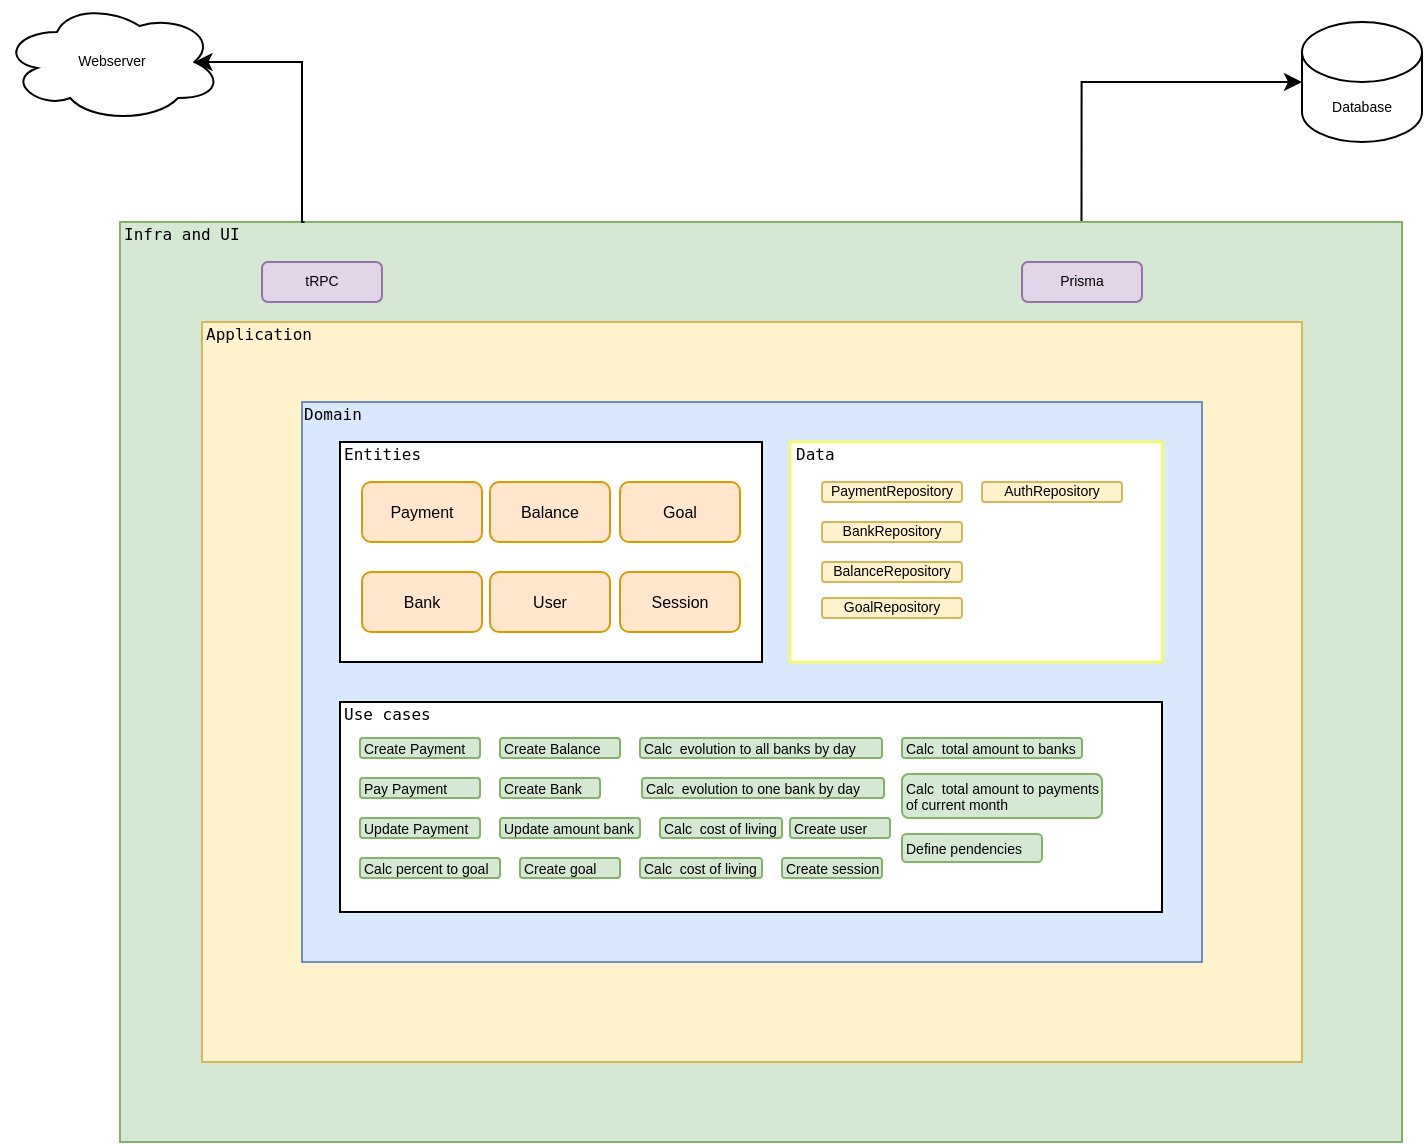 <mxfile version="20.6.0" type="github">
  <diagram id="ISA0RliEs95sBQLsU-8t" name="Arch">
    <mxGraphModel dx="1191" dy="700" grid="1" gridSize="10" guides="1" tooltips="1" connect="1" arrows="1" fold="1" page="1" pageScale="1" pageWidth="827" pageHeight="1169" math="0" shadow="0">
      <root>
        <mxCell id="0" />
        <mxCell id="1" parent="0" />
        <mxCell id="tAZ_Iq-ewTHzRRfz_yyl-39" style="edgeStyle=orthogonalEdgeStyle;rounded=0;orthogonalLoop=1;jettySize=auto;html=1;exitX=0.75;exitY=0;exitDx=0;exitDy=0;entryX=0;entryY=0.5;entryDx=0;entryDy=0;entryPerimeter=0;fontSize=7;movable=0;resizable=0;rotatable=0;deletable=0;editable=0;connectable=0;" edge="1" parent="1" source="tAZ_Iq-ewTHzRRfz_yyl-33" target="tAZ_Iq-ewTHzRRfz_yyl-36">
          <mxGeometry relative="1" as="geometry" />
        </mxCell>
        <mxCell id="tAZ_Iq-ewTHzRRfz_yyl-33" value="" style="rounded=0;whiteSpace=wrap;html=1;strokeColor=#82b366;strokeWidth=1;fontSize=7;fillColor=#d5e8d4;movable=0;resizable=0;rotatable=0;deletable=0;editable=0;connectable=0;" vertex="1" parent="1">
          <mxGeometry x="99" y="280" width="641" height="460" as="geometry" />
        </mxCell>
        <mxCell id="tAZ_Iq-ewTHzRRfz_yyl-30" value="" style="rounded=0;whiteSpace=wrap;html=1;strokeColor=#d6b656;strokeWidth=1;fontSize=7;fillColor=#fff2cc;movable=0;resizable=0;rotatable=0;deletable=0;editable=0;connectable=0;" vertex="1" parent="1">
          <mxGeometry x="140" y="330" width="550" height="370" as="geometry" />
        </mxCell>
        <mxCell id="n00wNhqkPWvZWgpfJ0ZG-1" value="&lt;pre style=&quot;line-height: 0%;&quot;&gt;&lt;br&gt;&lt;/pre&gt;&lt;pre style=&quot;line-height: 0%;&quot;&gt;&lt;br&gt;&lt;/pre&gt;" style="rounded=0;whiteSpace=wrap;html=1;fillColor=#dae8fc;strokeColor=#6c8ebf;align=left;movable=0;resizable=0;rotatable=0;deletable=0;editable=0;connectable=0;" parent="1" vertex="1">
          <mxGeometry x="190" y="370" width="450" height="280" as="geometry" />
        </mxCell>
        <mxCell id="n00wNhqkPWvZWgpfJ0ZG-10" value="" style="rounded=0;whiteSpace=wrap;html=1;fontSize=8;movable=0;resizable=0;rotatable=0;deletable=0;editable=0;connectable=0;" parent="1" vertex="1">
          <mxGeometry x="209" y="390" width="211" height="110" as="geometry" />
        </mxCell>
        <mxCell id="n00wNhqkPWvZWgpfJ0ZG-2" value="&lt;pre&gt;&lt;font style=&quot;font-size: 8px;&quot;&gt;Domain&lt;/font&gt;&lt;/pre&gt;" style="text;html=1;strokeColor=none;fillColor=none;align=left;verticalAlign=middle;whiteSpace=wrap;rounded=0;fontSize=11;movable=0;resizable=0;rotatable=0;deletable=0;editable=0;connectable=0;" parent="1" vertex="1">
          <mxGeometry x="189" y="370" width="451" height="10" as="geometry" />
        </mxCell>
        <mxCell id="n00wNhqkPWvZWgpfJ0ZG-5" value="Payment" style="rounded=1;whiteSpace=wrap;html=1;fontSize=8;fillColor=#ffe6cc;strokeColor=#d79b00;movable=0;resizable=0;rotatable=0;deletable=0;editable=0;connectable=0;" parent="1" vertex="1">
          <mxGeometry x="220" y="410" width="60" height="30" as="geometry" />
        </mxCell>
        <mxCell id="n00wNhqkPWvZWgpfJ0ZG-6" value="Balance" style="rounded=1;whiteSpace=wrap;html=1;fontSize=8;fillColor=#ffe6cc;strokeColor=#d79b00;movable=0;resizable=0;rotatable=0;deletable=0;editable=0;connectable=0;" parent="1" vertex="1">
          <mxGeometry x="284" y="410" width="60" height="30" as="geometry" />
        </mxCell>
        <mxCell id="n00wNhqkPWvZWgpfJ0ZG-7" value="Bank" style="rounded=1;whiteSpace=wrap;html=1;fontSize=8;fillColor=#ffe6cc;strokeColor=#d79b00;movable=0;resizable=0;rotatable=0;deletable=0;editable=0;connectable=0;" parent="1" vertex="1">
          <mxGeometry x="220" y="455" width="60" height="30" as="geometry" />
        </mxCell>
        <mxCell id="n00wNhqkPWvZWgpfJ0ZG-8" value="User" style="rounded=1;whiteSpace=wrap;html=1;fontSize=8;fillColor=#ffe6cc;strokeColor=#d79b00;movable=0;resizable=0;rotatable=0;deletable=0;editable=0;connectable=0;" parent="1" vertex="1">
          <mxGeometry x="284" y="455" width="60" height="30" as="geometry" />
        </mxCell>
        <mxCell id="n00wNhqkPWvZWgpfJ0ZG-11" value="&lt;pre&gt;&lt;span style=&quot;font-size: 8px;&quot;&gt;Entities&lt;/span&gt;&lt;/pre&gt;" style="text;html=1;strokeColor=none;fillColor=none;align=left;verticalAlign=middle;whiteSpace=wrap;rounded=0;fontSize=11;movable=0;resizable=0;rotatable=0;deletable=0;editable=0;connectable=0;" parent="1" vertex="1">
          <mxGeometry x="209" y="390" width="211" height="10" as="geometry" />
        </mxCell>
        <mxCell id="n00wNhqkPWvZWgpfJ0ZG-19" value="" style="rounded=0;whiteSpace=wrap;html=1;fontSize=8;movable=0;resizable=0;rotatable=0;deletable=0;editable=0;connectable=0;" parent="1" vertex="1">
          <mxGeometry x="209" y="520" width="411" height="105" as="geometry" />
        </mxCell>
        <mxCell id="n00wNhqkPWvZWgpfJ0ZG-24" value="&lt;pre&gt;&lt;span style=&quot;font-size: 8px;&quot;&gt;Use cases&lt;/span&gt;&lt;/pre&gt;" style="text;html=1;strokeColor=none;fillColor=none;align=left;verticalAlign=middle;whiteSpace=wrap;rounded=0;fontSize=11;movable=0;resizable=0;rotatable=0;deletable=0;editable=0;connectable=0;" parent="1" vertex="1">
          <mxGeometry x="209" y="520" width="160" height="10" as="geometry" />
        </mxCell>
        <mxCell id="tAZ_Iq-ewTHzRRfz_yyl-3" value="&lt;font style=&quot;font-size: 7px;&quot;&gt;Create Payment&lt;/font&gt;" style="rounded=1;whiteSpace=wrap;html=1;fillColor=#d5e8d4;strokeColor=#82b366;align=left;gradientColor=none;strokeWidth=1;spacing=2;spacingTop=-3;movable=0;resizable=0;rotatable=0;deletable=0;editable=0;connectable=0;" vertex="1" parent="1">
          <mxGeometry x="219" y="538" width="60" height="10" as="geometry" />
        </mxCell>
        <mxCell id="tAZ_Iq-ewTHzRRfz_yyl-4" value="&lt;font style=&quot;font-size: 7px;&quot;&gt;Pay Payment&lt;/font&gt;" style="rounded=1;whiteSpace=wrap;html=1;fillColor=#d5e8d4;strokeColor=#82b366;align=left;gradientColor=none;strokeWidth=1;spacing=2;spacingTop=-3;movable=0;resizable=0;rotatable=0;deletable=0;editable=0;connectable=0;" vertex="1" parent="1">
          <mxGeometry x="219" y="558" width="60" height="10" as="geometry" />
        </mxCell>
        <mxCell id="tAZ_Iq-ewTHzRRfz_yyl-5" value="&lt;font style=&quot;font-size: 7px;&quot;&gt;Update Payment&lt;/font&gt;" style="rounded=1;whiteSpace=wrap;html=1;fillColor=#d5e8d4;strokeColor=#82b366;align=left;gradientColor=none;strokeWidth=1;spacing=2;spacingTop=-3;movable=0;resizable=0;rotatable=0;deletable=0;editable=0;connectable=0;" vertex="1" parent="1">
          <mxGeometry x="219" y="578" width="60" height="10" as="geometry" />
        </mxCell>
        <mxCell id="tAZ_Iq-ewTHzRRfz_yyl-6" value="&lt;font style=&quot;font-size: 7px;&quot;&gt;Create Balance&lt;/font&gt;" style="rounded=1;whiteSpace=wrap;html=1;fillColor=#d5e8d4;strokeColor=#82b366;align=left;gradientColor=none;strokeWidth=1;spacing=2;spacingTop=-3;movable=0;resizable=0;rotatable=0;deletable=0;editable=0;connectable=0;" vertex="1" parent="1">
          <mxGeometry x="289" y="538" width="60" height="10" as="geometry" />
        </mxCell>
        <mxCell id="tAZ_Iq-ewTHzRRfz_yyl-7" value="&lt;font style=&quot;font-size: 7px;&quot;&gt;Create Bank&lt;/font&gt;" style="rounded=1;whiteSpace=wrap;html=1;fillColor=#d5e8d4;strokeColor=#82b366;align=left;gradientColor=none;strokeWidth=1;spacing=2;spacingTop=-3;movable=0;resizable=0;rotatable=0;deletable=0;editable=0;connectable=0;" vertex="1" parent="1">
          <mxGeometry x="289" y="558" width="50" height="10" as="geometry" />
        </mxCell>
        <mxCell id="tAZ_Iq-ewTHzRRfz_yyl-8" value="&lt;font style=&quot;font-size: 7px;&quot;&gt;Update amount bank&lt;/font&gt;" style="rounded=1;whiteSpace=wrap;html=1;fillColor=#d5e8d4;strokeColor=#82b366;align=left;gradientColor=none;strokeWidth=1;spacing=2;spacingTop=-3;movable=0;resizable=0;rotatable=0;deletable=0;editable=0;connectable=0;" vertex="1" parent="1">
          <mxGeometry x="289" y="578" width="70" height="10" as="geometry" />
        </mxCell>
        <mxCell id="tAZ_Iq-ewTHzRRfz_yyl-9" value="&lt;span style=&quot;font-size: 7px;&quot;&gt;Create goal&lt;/span&gt;" style="rounded=1;whiteSpace=wrap;html=1;fillColor=#d5e8d4;strokeColor=#82b366;align=left;gradientColor=none;strokeWidth=1;spacing=2;spacingTop=-3;movable=0;resizable=0;rotatable=0;deletable=0;editable=0;connectable=0;" vertex="1" parent="1">
          <mxGeometry x="299" y="598" width="50" height="10" as="geometry" />
        </mxCell>
        <mxCell id="tAZ_Iq-ewTHzRRfz_yyl-10" value="Session" style="rounded=1;whiteSpace=wrap;html=1;fontSize=8;fillColor=#ffe6cc;strokeColor=#d79b00;movable=0;resizable=0;rotatable=0;deletable=0;editable=0;connectable=0;" vertex="1" parent="1">
          <mxGeometry x="349" y="455" width="60" height="30" as="geometry" />
        </mxCell>
        <mxCell id="tAZ_Iq-ewTHzRRfz_yyl-11" value="Goal" style="rounded=1;whiteSpace=wrap;html=1;fontSize=8;fillColor=#ffe6cc;strokeColor=#d79b00;movable=0;resizable=0;rotatable=0;deletable=0;editable=0;connectable=0;" vertex="1" parent="1">
          <mxGeometry x="349" y="410" width="60" height="30" as="geometry" />
        </mxCell>
        <mxCell id="tAZ_Iq-ewTHzRRfz_yyl-12" value="&lt;span style=&quot;font-size: 7px;&quot;&gt;Calc percent to goal&lt;/span&gt;" style="rounded=1;whiteSpace=wrap;html=1;fillColor=#d5e8d4;strokeColor=#82b366;align=left;gradientColor=none;strokeWidth=1;spacing=2;spacingTop=-3;movable=0;resizable=0;rotatable=0;deletable=0;editable=0;connectable=0;" vertex="1" parent="1">
          <mxGeometry x="219" y="598" width="70" height="10" as="geometry" />
        </mxCell>
        <mxCell id="tAZ_Iq-ewTHzRRfz_yyl-13" value="&lt;span style=&quot;font-size: 7px;&quot;&gt;Calc&amp;nbsp; evolution to all banks by day&lt;/span&gt;" style="rounded=1;whiteSpace=wrap;html=1;fillColor=#d5e8d4;strokeColor=#82b366;align=left;gradientColor=none;strokeWidth=1;spacing=2;spacingTop=-3;movable=0;resizable=0;rotatable=0;deletable=0;editable=0;connectable=0;" vertex="1" parent="1">
          <mxGeometry x="359" y="538" width="121" height="10" as="geometry" />
        </mxCell>
        <mxCell id="tAZ_Iq-ewTHzRRfz_yyl-14" value="&lt;span style=&quot;font-size: 7px;&quot;&gt;Calc&amp;nbsp; evolution to one bank by day&lt;/span&gt;" style="rounded=1;whiteSpace=wrap;html=1;fillColor=#d5e8d4;strokeColor=#82b366;align=left;gradientColor=none;strokeWidth=1;spacing=2;spacingTop=-3;movable=0;resizable=0;rotatable=0;deletable=0;editable=0;connectable=0;" vertex="1" parent="1">
          <mxGeometry x="360" y="558" width="121" height="10" as="geometry" />
        </mxCell>
        <mxCell id="tAZ_Iq-ewTHzRRfz_yyl-15" value="&lt;span style=&quot;font-size: 7px;&quot;&gt;Calc&amp;nbsp; cost of living&lt;/span&gt;" style="rounded=1;whiteSpace=wrap;html=1;fillColor=#d5e8d4;strokeColor=#82b366;align=left;gradientColor=none;strokeWidth=1;spacing=2;spacingTop=-3;movable=0;resizable=0;rotatable=0;deletable=0;editable=0;connectable=0;" vertex="1" parent="1">
          <mxGeometry x="369" y="578" width="61" height="10" as="geometry" />
        </mxCell>
        <mxCell id="tAZ_Iq-ewTHzRRfz_yyl-16" value="&lt;span style=&quot;font-size: 7px;&quot;&gt;Calc&amp;nbsp; cost of living&lt;/span&gt;" style="rounded=1;whiteSpace=wrap;html=1;fillColor=#d5e8d4;strokeColor=#82b366;align=left;gradientColor=none;strokeWidth=1;spacing=2;spacingTop=-3;movable=0;resizable=0;rotatable=0;deletable=0;editable=0;connectable=0;" vertex="1" parent="1">
          <mxGeometry x="359" y="598" width="61" height="10" as="geometry" />
        </mxCell>
        <mxCell id="tAZ_Iq-ewTHzRRfz_yyl-17" value="&lt;span style=&quot;font-size: 7px;&quot;&gt;Calc&amp;nbsp; total amount to banks&lt;/span&gt;" style="rounded=1;whiteSpace=wrap;html=1;fillColor=#d5e8d4;strokeColor=#82b366;align=left;gradientColor=none;strokeWidth=1;spacing=2;spacingTop=-3;movable=0;resizable=0;rotatable=0;deletable=0;editable=0;connectable=0;" vertex="1" parent="1">
          <mxGeometry x="490" y="538" width="90" height="10" as="geometry" />
        </mxCell>
        <mxCell id="tAZ_Iq-ewTHzRRfz_yyl-18" value="&lt;p style=&quot;line-height: 50%;&quot;&gt;&lt;span style=&quot;font-size: 7px;&quot;&gt;Calc&amp;nbsp; total amount to payments of current month&lt;/span&gt;&lt;/p&gt;" style="rounded=1;whiteSpace=wrap;html=1;fillColor=#d5e8d4;strokeColor=#82b366;align=left;gradientColor=none;strokeWidth=1;spacing=2;spacingTop=-3;verticalAlign=middle;movable=0;resizable=0;rotatable=0;deletable=0;editable=0;connectable=0;" vertex="1" parent="1">
          <mxGeometry x="490" y="556" width="100" height="22" as="geometry" />
        </mxCell>
        <mxCell id="tAZ_Iq-ewTHzRRfz_yyl-19" value="&lt;p style=&quot;line-height: 50%;&quot;&gt;&lt;span style=&quot;font-size: 7px;&quot;&gt;Define pendencies&lt;/span&gt;&lt;/p&gt;" style="rounded=1;whiteSpace=wrap;html=1;fillColor=#d5e8d4;strokeColor=#82b366;align=left;gradientColor=none;strokeWidth=1;spacing=2;spacingTop=-3;verticalAlign=middle;movable=0;resizable=0;rotatable=0;deletable=0;editable=0;connectable=0;" vertex="1" parent="1">
          <mxGeometry x="490" y="586" width="70" height="14" as="geometry" />
        </mxCell>
        <mxCell id="tAZ_Iq-ewTHzRRfz_yyl-20" value="&lt;span style=&quot;font-size: 7px;&quot;&gt;Create user&lt;/span&gt;" style="rounded=1;whiteSpace=wrap;html=1;fillColor=#d5e8d4;strokeColor=#82b366;align=left;gradientColor=none;strokeWidth=1;spacing=2;spacingTop=-3;movable=0;resizable=0;rotatable=0;deletable=0;editable=0;connectable=0;" vertex="1" parent="1">
          <mxGeometry x="434" y="578" width="50" height="10" as="geometry" />
        </mxCell>
        <mxCell id="tAZ_Iq-ewTHzRRfz_yyl-21" value="&lt;span style=&quot;font-size: 7px;&quot;&gt;Create session&lt;/span&gt;" style="rounded=1;whiteSpace=wrap;html=1;fillColor=#d5e8d4;strokeColor=#82b366;align=left;gradientColor=none;strokeWidth=1;spacing=2;spacingTop=-3;movable=0;resizable=0;rotatable=0;deletable=0;editable=0;connectable=0;" vertex="1" parent="1">
          <mxGeometry x="430" y="598" width="50" height="10" as="geometry" />
        </mxCell>
        <mxCell id="tAZ_Iq-ewTHzRRfz_yyl-22" value="" style="rounded=0;whiteSpace=wrap;html=1;strokeWidth=1;fontSize=7;gradientColor=none;strokeColor=#FFFF33;movable=0;resizable=0;rotatable=0;deletable=0;editable=0;connectable=0;" vertex="1" parent="1">
          <mxGeometry x="434" y="390" width="186" height="110" as="geometry" />
        </mxCell>
        <mxCell id="tAZ_Iq-ewTHzRRfz_yyl-23" value="&lt;pre&gt;&lt;span style=&quot;font-size: 8px;&quot;&gt;Data&lt;/span&gt;&lt;/pre&gt;" style="text;html=1;strokeColor=none;fillColor=none;align=left;verticalAlign=middle;whiteSpace=wrap;rounded=0;fontSize=11;movable=0;resizable=0;rotatable=0;deletable=0;editable=0;connectable=0;" vertex="1" parent="1">
          <mxGeometry x="434.5" y="390" width="185.5" height="10" as="geometry" />
        </mxCell>
        <mxCell id="tAZ_Iq-ewTHzRRfz_yyl-24" value="PaymentRepository" style="rounded=1;whiteSpace=wrap;html=1;strokeColor=#d6b656;strokeWidth=1;fontSize=7;fillColor=#fff2cc;movable=0;resizable=0;rotatable=0;deletable=0;editable=0;connectable=0;" vertex="1" parent="1">
          <mxGeometry x="450" y="410" width="70" height="10" as="geometry" />
        </mxCell>
        <mxCell id="tAZ_Iq-ewTHzRRfz_yyl-25" value="BankRepository" style="rounded=1;whiteSpace=wrap;html=1;strokeColor=#d6b656;strokeWidth=1;fontSize=7;fillColor=#fff2cc;movable=0;resizable=0;rotatable=0;deletable=0;editable=0;connectable=0;" vertex="1" parent="1">
          <mxGeometry x="450" y="430" width="70" height="10" as="geometry" />
        </mxCell>
        <mxCell id="tAZ_Iq-ewTHzRRfz_yyl-26" value="BalanceRepository" style="rounded=1;whiteSpace=wrap;html=1;strokeColor=#d6b656;strokeWidth=1;fontSize=7;fillColor=#fff2cc;movable=0;resizable=0;rotatable=0;deletable=0;editable=0;connectable=0;" vertex="1" parent="1">
          <mxGeometry x="450" y="450" width="70" height="10" as="geometry" />
        </mxCell>
        <mxCell id="tAZ_Iq-ewTHzRRfz_yyl-27" value="GoalRepository" style="rounded=1;whiteSpace=wrap;html=1;strokeColor=#d6b656;strokeWidth=1;fontSize=7;fillColor=#fff2cc;movable=0;resizable=0;rotatable=0;deletable=0;editable=0;connectable=0;" vertex="1" parent="1">
          <mxGeometry x="450" y="468" width="70" height="10" as="geometry" />
        </mxCell>
        <mxCell id="tAZ_Iq-ewTHzRRfz_yyl-28" value="AuthRepository" style="rounded=1;whiteSpace=wrap;html=1;strokeColor=#d6b656;strokeWidth=1;fontSize=7;fillColor=#fff2cc;movable=0;resizable=0;rotatable=0;deletable=0;editable=0;connectable=0;" vertex="1" parent="1">
          <mxGeometry x="530" y="410" width="70" height="10" as="geometry" />
        </mxCell>
        <mxCell id="tAZ_Iq-ewTHzRRfz_yyl-31" value="&lt;pre&gt;&lt;span style=&quot;font-size: 8px;&quot;&gt;Application&lt;/span&gt;&lt;/pre&gt;" style="text;html=1;strokeColor=none;fillColor=none;align=left;verticalAlign=middle;whiteSpace=wrap;rounded=0;fontSize=11;movable=0;resizable=0;rotatable=0;deletable=0;editable=0;connectable=0;" vertex="1" parent="1">
          <mxGeometry x="140" y="330" width="185.5" height="10" as="geometry" />
        </mxCell>
        <mxCell id="tAZ_Iq-ewTHzRRfz_yyl-40" style="edgeStyle=orthogonalEdgeStyle;rounded=0;orthogonalLoop=1;jettySize=auto;html=1;exitX=0.5;exitY=0;exitDx=0;exitDy=0;fontSize=7;entryX=0.875;entryY=0.5;entryDx=0;entryDy=0;entryPerimeter=0;movable=0;resizable=0;rotatable=0;deletable=0;editable=0;connectable=0;" edge="1" parent="1" source="tAZ_Iq-ewTHzRRfz_yyl-34" target="tAZ_Iq-ewTHzRRfz_yyl-35">
          <mxGeometry relative="1" as="geometry">
            <Array as="points">
              <mxPoint x="190" y="280" />
              <mxPoint x="190" y="200" />
            </Array>
          </mxGeometry>
        </mxCell>
        <mxCell id="tAZ_Iq-ewTHzRRfz_yyl-34" value="&lt;pre&gt;&lt;span style=&quot;font-size: 8px;&quot;&gt;Infra and UI&lt;/span&gt;&lt;/pre&gt;" style="text;html=1;strokeColor=none;fillColor=none;align=left;verticalAlign=middle;whiteSpace=wrap;rounded=0;fontSize=11;movable=0;resizable=0;rotatable=0;deletable=0;editable=0;connectable=0;" vertex="1" parent="1">
          <mxGeometry x="98.5" y="280" width="185.5" height="10" as="geometry" />
        </mxCell>
        <mxCell id="tAZ_Iq-ewTHzRRfz_yyl-35" value="Webserver" style="ellipse;shape=cloud;whiteSpace=wrap;html=1;strokeColor=#000000;strokeWidth=1;fontSize=7;gradientColor=none;movable=0;resizable=0;rotatable=0;deletable=0;editable=0;connectable=0;" vertex="1" parent="1">
          <mxGeometry x="40" y="170" width="110" height="60" as="geometry" />
        </mxCell>
        <mxCell id="tAZ_Iq-ewTHzRRfz_yyl-36" value="Database" style="shape=cylinder3;whiteSpace=wrap;html=1;boundedLbl=1;backgroundOutline=1;size=15;strokeColor=#000000;strokeWidth=1;fontSize=7;gradientColor=none;movable=0;resizable=0;rotatable=0;deletable=0;editable=0;connectable=0;" vertex="1" parent="1">
          <mxGeometry x="690" y="180" width="60" height="60" as="geometry" />
        </mxCell>
        <mxCell id="tAZ_Iq-ewTHzRRfz_yyl-41" value="Prisma" style="rounded=1;whiteSpace=wrap;html=1;strokeColor=#9673a6;strokeWidth=1;fontSize=7;fillColor=#e1d5e7;movable=0;resizable=0;rotatable=0;deletable=0;editable=0;connectable=0;" vertex="1" parent="1">
          <mxGeometry x="550" y="300" width="60" height="20" as="geometry" />
        </mxCell>
        <mxCell id="tAZ_Iq-ewTHzRRfz_yyl-43" value="tRPC" style="rounded=1;whiteSpace=wrap;html=1;strokeColor=#9673a6;strokeWidth=1;fontSize=7;fillColor=#e1d5e7;movable=0;resizable=0;rotatable=0;deletable=0;editable=0;connectable=0;" vertex="1" parent="1">
          <mxGeometry x="170" y="300" width="60" height="20" as="geometry" />
        </mxCell>
      </root>
    </mxGraphModel>
  </diagram>
</mxfile>
